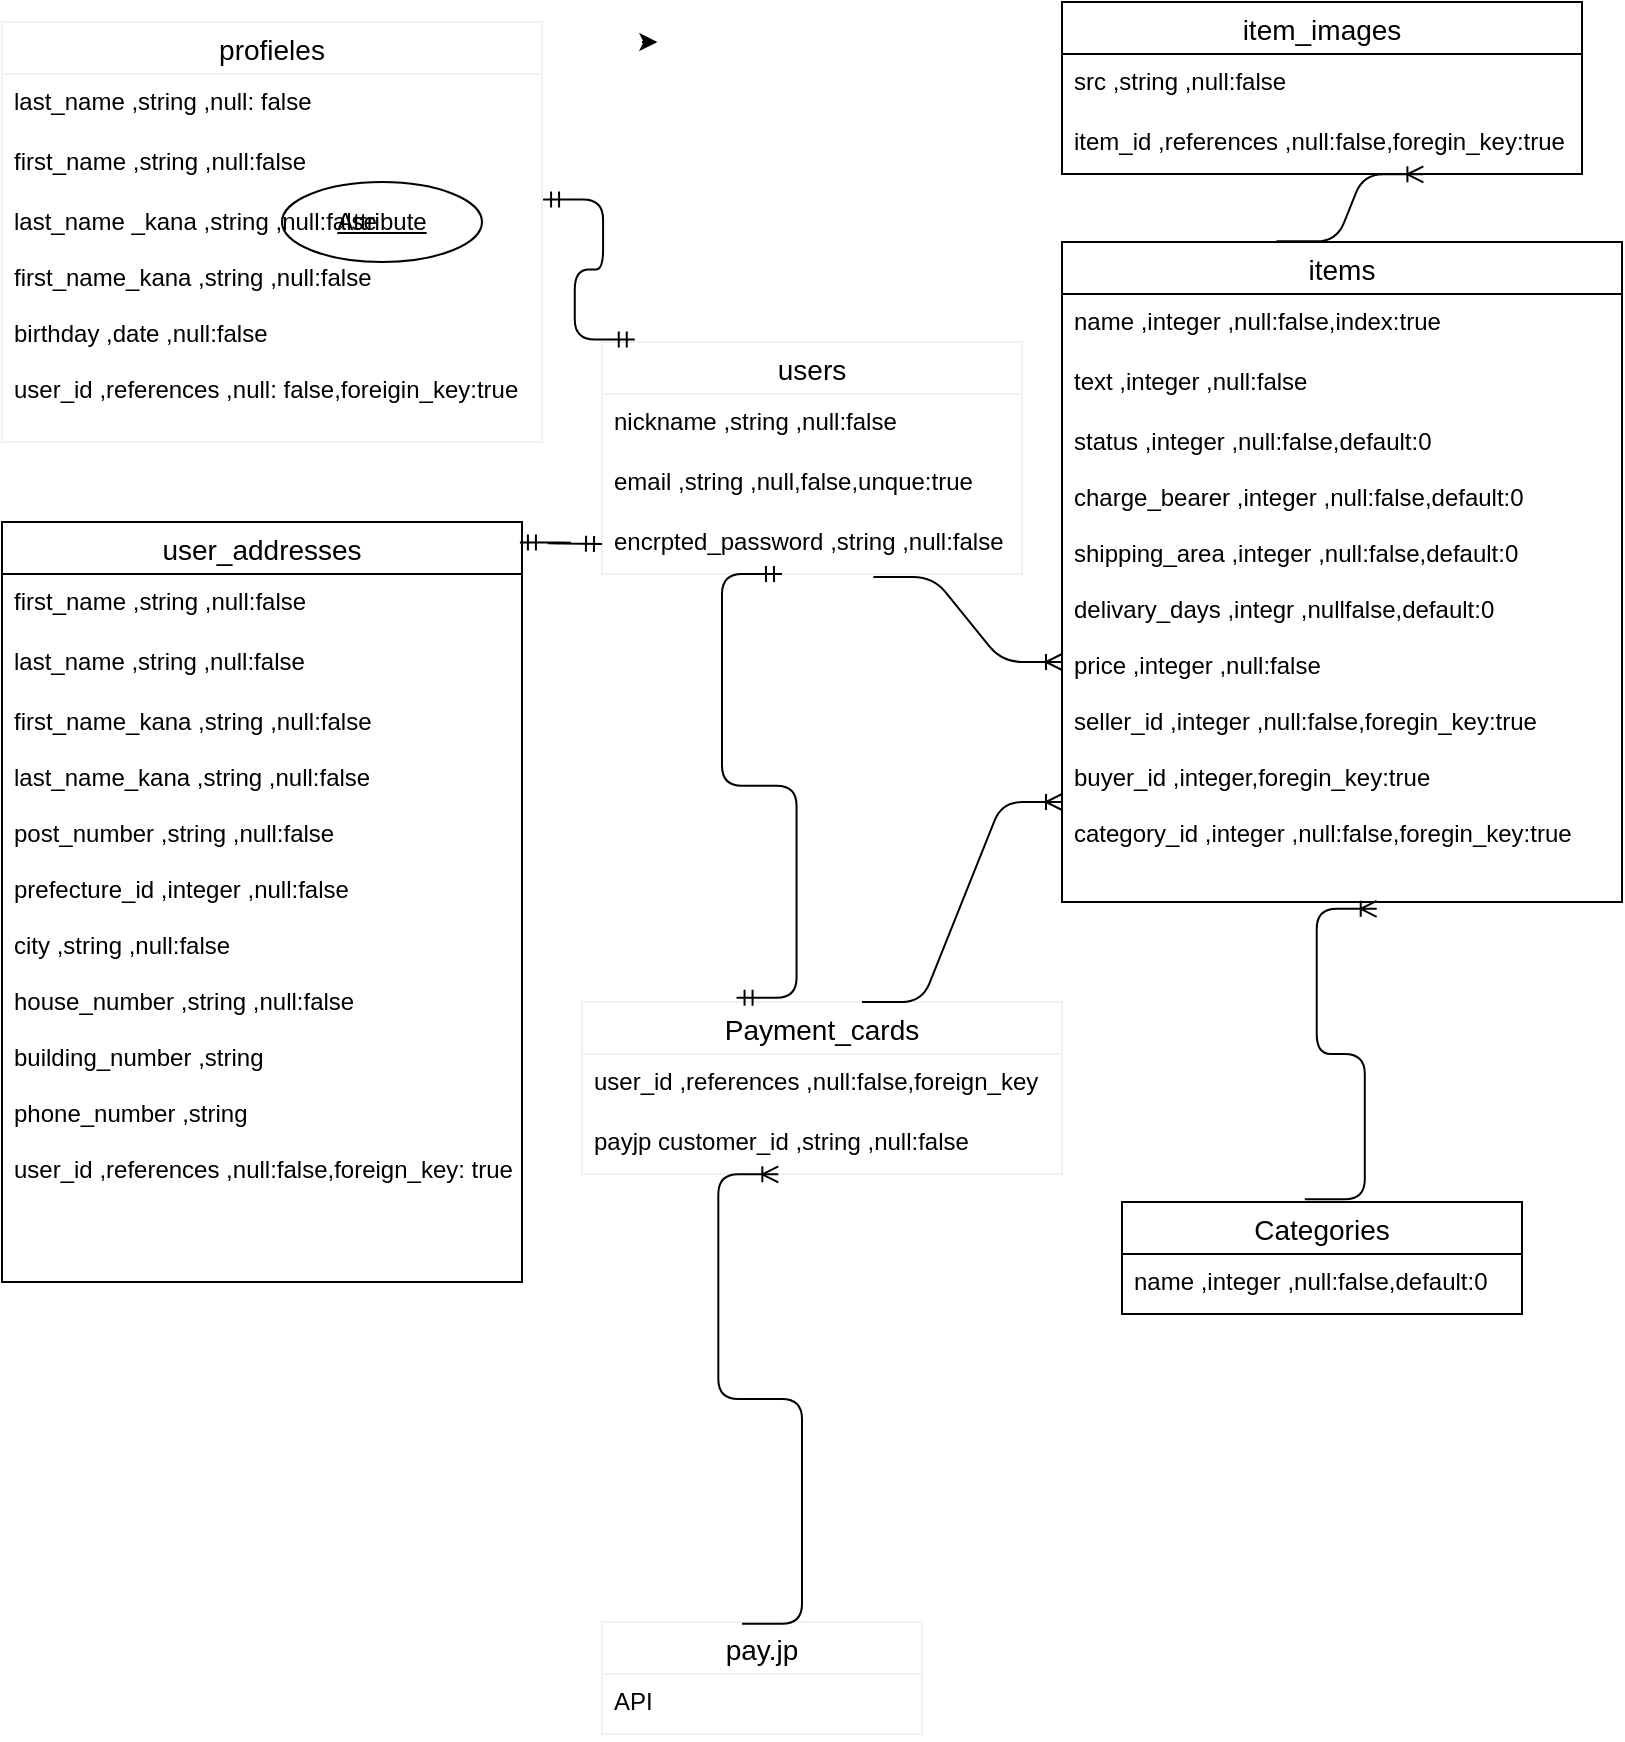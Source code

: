 <mxfile>
    <diagram id="Y5r9peVsJ0q9vcZss0R_" name="ページ1">
        <mxGraphModel dx="619" dy="1540" grid="1" gridSize="10" guides="1" tooltips="1" connect="1" arrows="1" fold="1" page="1" pageScale="1" pageWidth="827" pageHeight="1169" math="0" shadow="0">
            <root>
                <mxCell id="0"/>
                <mxCell id="1" parent="0"/>
                <mxCell id="AvC1nVBK0GeLXNqufEMX-20" style="edgeStyle=orthogonalEdgeStyle;rounded=0;orthogonalLoop=1;jettySize=auto;html=1;exitX=0;exitY=0;exitDx=0;exitDy=0;entryX=0.048;entryY=-0.01;entryDx=0;entryDy=0;entryPerimeter=0;" edge="1" parent="1">
                    <mxGeometry relative="1" as="geometry">
                        <mxPoint x="330" y="-1140" as="sourcePoint"/>
                        <mxPoint x="337.68" y="-1140.5" as="targetPoint"/>
                    </mxGeometry>
                </mxCell>
                <mxCell id="AvC1nVBK0GeLXNqufEMX-75" value="users" style="swimlane;fontStyle=0;childLayout=stackLayout;horizontal=1;startSize=26;horizontalStack=0;resizeParent=1;resizeParentMax=0;resizeLast=0;collapsible=1;marginBottom=0;align=center;fontSize=14;strokeColor=#f0f0f0;" vertex="1" parent="1">
                    <mxGeometry x="310" y="-990" width="210" height="116" as="geometry"/>
                </mxCell>
                <mxCell id="AvC1nVBK0GeLXNqufEMX-76" value="nickname ,string ,null:false" style="text;strokeColor=none;fillColor=none;spacingLeft=4;spacingRight=4;overflow=hidden;rotatable=0;points=[[0,0.5],[1,0.5]];portConstraint=eastwest;fontSize=12;" vertex="1" parent="AvC1nVBK0GeLXNqufEMX-75">
                    <mxGeometry y="26" width="210" height="30" as="geometry"/>
                </mxCell>
                <mxCell id="AvC1nVBK0GeLXNqufEMX-77" value="email ,string ,null,false,unque:true" style="text;strokeColor=none;fillColor=none;spacingLeft=4;spacingRight=4;overflow=hidden;rotatable=0;points=[[0,0.5],[1,0.5]];portConstraint=eastwest;fontSize=12;" vertex="1" parent="AvC1nVBK0GeLXNqufEMX-75">
                    <mxGeometry y="56" width="210" height="30" as="geometry"/>
                </mxCell>
                <mxCell id="AvC1nVBK0GeLXNqufEMX-78" value="encrpted_password ,string ,null:false" style="text;strokeColor=none;fillColor=none;spacingLeft=4;spacingRight=4;overflow=hidden;rotatable=0;points=[[0,0.5],[1,0.5]];portConstraint=eastwest;fontSize=12;" vertex="1" parent="AvC1nVBK0GeLXNqufEMX-75">
                    <mxGeometry y="86" width="210" height="30" as="geometry"/>
                </mxCell>
                <mxCell id="AvC1nVBK0GeLXNqufEMX-81" value="Payment_cards" style="swimlane;fontStyle=0;childLayout=stackLayout;horizontal=1;startSize=26;horizontalStack=0;resizeParent=1;resizeParentMax=0;resizeLast=0;collapsible=1;marginBottom=0;align=center;fontSize=14;strokeColor=#f0f0f0;" vertex="1" parent="1">
                    <mxGeometry x="300" y="-660" width="240" height="86" as="geometry"/>
                </mxCell>
                <mxCell id="AvC1nVBK0GeLXNqufEMX-82" value="user_id ,references ,null:false,foreign_key" style="text;strokeColor=none;fillColor=none;spacingLeft=4;spacingRight=4;overflow=hidden;rotatable=0;points=[[0,0.5],[1,0.5]];portConstraint=eastwest;fontSize=12;" vertex="1" parent="AvC1nVBK0GeLXNqufEMX-81">
                    <mxGeometry y="26" width="240" height="30" as="geometry"/>
                </mxCell>
                <mxCell id="AvC1nVBK0GeLXNqufEMX-83" value="payjp customer_id ,string ,null:false" style="text;strokeColor=none;fillColor=none;spacingLeft=4;spacingRight=4;overflow=hidden;rotatable=0;points=[[0,0.5],[1,0.5]];portConstraint=eastwest;fontSize=12;" vertex="1" parent="AvC1nVBK0GeLXNqufEMX-81">
                    <mxGeometry y="56" width="240" height="30" as="geometry"/>
                </mxCell>
                <mxCell id="AvC1nVBK0GeLXNqufEMX-85" value="pay.jp" style="swimlane;fontStyle=0;childLayout=stackLayout;horizontal=1;startSize=26;horizontalStack=0;resizeParent=1;resizeParentMax=0;resizeLast=0;collapsible=1;marginBottom=0;align=center;fontSize=14;strokeColor=#f0f0f0;" vertex="1" parent="1">
                    <mxGeometry x="310" y="-350" width="160" height="56" as="geometry"/>
                </mxCell>
                <mxCell id="AvC1nVBK0GeLXNqufEMX-86" value="API" style="text;strokeColor=none;fillColor=none;spacingLeft=4;spacingRight=4;overflow=hidden;rotatable=0;points=[[0,0.5],[1,0.5]];portConstraint=eastwest;fontSize=12;" vertex="1" parent="AvC1nVBK0GeLXNqufEMX-85">
                    <mxGeometry y="26" width="160" height="30" as="geometry"/>
                </mxCell>
                <mxCell id="AvC1nVBK0GeLXNqufEMX-89" value="profieles" style="swimlane;fontStyle=0;childLayout=stackLayout;horizontal=1;startSize=26;horizontalStack=0;resizeParent=1;resizeParentMax=0;resizeLast=0;collapsible=1;marginBottom=0;align=center;fontSize=14;strokeColor=#f0f0f0;" vertex="1" parent="1">
                    <mxGeometry x="10" y="-1150" width="270" height="210" as="geometry"/>
                </mxCell>
                <mxCell id="AvC1nVBK0GeLXNqufEMX-90" value="last_name ,string ,null: false" style="text;strokeColor=none;fillColor=none;spacingLeft=4;spacingRight=4;overflow=hidden;rotatable=0;points=[[0,0.5],[1,0.5]];portConstraint=eastwest;fontSize=12;" vertex="1" parent="AvC1nVBK0GeLXNqufEMX-89">
                    <mxGeometry y="26" width="270" height="30" as="geometry"/>
                </mxCell>
                <mxCell id="AvC1nVBK0GeLXNqufEMX-91" value="first_name ,string ,null:false" style="text;strokeColor=none;fillColor=none;spacingLeft=4;spacingRight=4;overflow=hidden;rotatable=0;points=[[0,0.5],[1,0.5]];portConstraint=eastwest;fontSize=12;" vertex="1" parent="AvC1nVBK0GeLXNqufEMX-89">
                    <mxGeometry y="56" width="270" height="30" as="geometry"/>
                </mxCell>
                <mxCell id="AvC1nVBK0GeLXNqufEMX-92" value="last_name _kana ,string ,null:false&#10;&#10;first_name_kana ,string ,null:false&#10;&#10;birthday ,date ,null:false&#10;&#10;user_id ,references ,null: false,foreigin_key:true " style="text;strokeColor=none;fillColor=none;spacingLeft=4;spacingRight=4;overflow=hidden;rotatable=0;points=[[0,0.5],[1,0.5]];portConstraint=eastwest;fontSize=12;" vertex="1" parent="AvC1nVBK0GeLXNqufEMX-89">
                    <mxGeometry y="86" width="270" height="124" as="geometry"/>
                </mxCell>
                <mxCell id="AvC1nVBK0GeLXNqufEMX-93" value="user_addresses" style="swimlane;fontStyle=0;childLayout=stackLayout;horizontal=1;startSize=26;horizontalStack=0;resizeParent=1;resizeParentMax=0;resizeLast=0;collapsible=1;marginBottom=0;align=center;fontSize=14;fillColor=none;gradientColor=none;" vertex="1" parent="1">
                    <mxGeometry x="10" y="-900" width="260" height="380" as="geometry"/>
                </mxCell>
                <mxCell id="AvC1nVBK0GeLXNqufEMX-94" value="first_name ,string ,null:false" style="text;strokeColor=none;fillColor=none;spacingLeft=4;spacingRight=4;overflow=hidden;rotatable=0;points=[[0,0.5],[1,0.5]];portConstraint=eastwest;fontSize=12;" vertex="1" parent="AvC1nVBK0GeLXNqufEMX-93">
                    <mxGeometry y="26" width="260" height="30" as="geometry"/>
                </mxCell>
                <mxCell id="AvC1nVBK0GeLXNqufEMX-95" value="last_name ,string ,null:false" style="text;strokeColor=none;fillColor=none;spacingLeft=4;spacingRight=4;overflow=hidden;rotatable=0;points=[[0,0.5],[1,0.5]];portConstraint=eastwest;fontSize=12;" vertex="1" parent="AvC1nVBK0GeLXNqufEMX-93">
                    <mxGeometry y="56" width="260" height="30" as="geometry"/>
                </mxCell>
                <mxCell id="AvC1nVBK0GeLXNqufEMX-96" value="first_name_kana ,string ,null:false&#10;&#10;last_name_kana ,string ,null:false&#10;&#10;post_number ,string ,null:false&#10;&#10;prefecture_id ,integer ,null:false&#10;&#10;city ,string ,null:false&#10;&#10;house_number ,string ,null:false&#10;&#10;building_number ,string&#10;&#10;phone_number ,string&#10;&#10;user_id ,references ,null:false,foreign_key: true&#10;&#10;&#10;&#10;&#10;&#10;&#10;" style="text;strokeColor=none;fillColor=none;spacingLeft=4;spacingRight=4;overflow=hidden;rotatable=0;points=[[0,0.5],[1,0.5]];portConstraint=eastwest;fontSize=12;" vertex="1" parent="AvC1nVBK0GeLXNqufEMX-93">
                    <mxGeometry y="86" width="260" height="294" as="geometry"/>
                </mxCell>
                <mxCell id="AvC1nVBK0GeLXNqufEMX-99" value="item_images" style="swimlane;fontStyle=0;childLayout=stackLayout;horizontal=1;startSize=26;horizontalStack=0;resizeParent=1;resizeParentMax=0;resizeLast=0;collapsible=1;marginBottom=0;align=center;fontSize=14;fillColor=none;gradientColor=none;" vertex="1" parent="1">
                    <mxGeometry x="540" y="-1160" width="260" height="86" as="geometry"/>
                </mxCell>
                <mxCell id="AvC1nVBK0GeLXNqufEMX-100" value="src ,string ,null:false" style="text;strokeColor=none;fillColor=none;spacingLeft=4;spacingRight=4;overflow=hidden;rotatable=0;points=[[0,0.5],[1,0.5]];portConstraint=eastwest;fontSize=12;" vertex="1" parent="AvC1nVBK0GeLXNqufEMX-99">
                    <mxGeometry y="26" width="260" height="30" as="geometry"/>
                </mxCell>
                <mxCell id="AvC1nVBK0GeLXNqufEMX-101" value="item_id ,references ,null:false,foregin_key:true" style="text;strokeColor=none;fillColor=none;spacingLeft=4;spacingRight=4;overflow=hidden;rotatable=0;points=[[0,0.5],[1,0.5]];portConstraint=eastwest;fontSize=12;" vertex="1" parent="AvC1nVBK0GeLXNqufEMX-99">
                    <mxGeometry y="56" width="260" height="30" as="geometry"/>
                </mxCell>
                <mxCell id="AvC1nVBK0GeLXNqufEMX-103" value="items" style="swimlane;fontStyle=0;childLayout=stackLayout;horizontal=1;startSize=26;horizontalStack=0;resizeParent=1;resizeParentMax=0;resizeLast=0;collapsible=1;marginBottom=0;align=center;fontSize=14;fillColor=none;gradientColor=none;" vertex="1" parent="1">
                    <mxGeometry x="540" y="-1040" width="280" height="330" as="geometry"/>
                </mxCell>
                <mxCell id="AvC1nVBK0GeLXNqufEMX-104" value="name ,integer ,null:false,index:true" style="text;strokeColor=none;fillColor=none;spacingLeft=4;spacingRight=4;overflow=hidden;rotatable=0;points=[[0,0.5],[1,0.5]];portConstraint=eastwest;fontSize=12;" vertex="1" parent="AvC1nVBK0GeLXNqufEMX-103">
                    <mxGeometry y="26" width="280" height="30" as="geometry"/>
                </mxCell>
                <mxCell id="AvC1nVBK0GeLXNqufEMX-105" value="text ,integer ,null:false" style="text;strokeColor=none;fillColor=none;spacingLeft=4;spacingRight=4;overflow=hidden;rotatable=0;points=[[0,0.5],[1,0.5]];portConstraint=eastwest;fontSize=12;" vertex="1" parent="AvC1nVBK0GeLXNqufEMX-103">
                    <mxGeometry y="56" width="280" height="30" as="geometry"/>
                </mxCell>
                <mxCell id="AvC1nVBK0GeLXNqufEMX-106" value="status ,integer ,null:false,default:0&#10;&#10;charge_bearer ,integer ,null:false,default:0&#10;&#10;shipping_area ,integer ,null:false,default:0&#10;&#10;delivary_days ,integr ,nullfalse,default:0&#10;&#10;price ,integer ,null:false&#10;&#10;seller_id ,integer ,null:false,foregin_key:true&#10;&#10;buyer_id ,integer,foregin_key:true&#10;&#10;category_id ,integer ,null:false,foregin_key:true&#10;&#10;" style="text;strokeColor=none;fillColor=none;spacingLeft=4;spacingRight=4;overflow=hidden;rotatable=0;points=[[0,0.5],[1,0.5]];portConstraint=eastwest;fontSize=12;" vertex="1" parent="AvC1nVBK0GeLXNqufEMX-103">
                    <mxGeometry y="86" width="280" height="244" as="geometry"/>
                </mxCell>
                <mxCell id="AvC1nVBK0GeLXNqufEMX-107" value="Categories" style="swimlane;fontStyle=0;childLayout=stackLayout;horizontal=1;startSize=26;horizontalStack=0;resizeParent=1;resizeParentMax=0;resizeLast=0;collapsible=1;marginBottom=0;align=center;fontSize=14;fillColor=none;gradientColor=none;" vertex="1" parent="1">
                    <mxGeometry x="570" y="-560" width="200" height="56" as="geometry"/>
                </mxCell>
                <mxCell id="AvC1nVBK0GeLXNqufEMX-108" value="name ,integer ,null:false,default:0" style="text;strokeColor=none;fillColor=none;spacingLeft=4;spacingRight=4;overflow=hidden;rotatable=0;points=[[0,0.5],[1,0.5]];portConstraint=eastwest;fontSize=12;" vertex="1" parent="AvC1nVBK0GeLXNqufEMX-107">
                    <mxGeometry y="26" width="200" height="30" as="geometry"/>
                </mxCell>
                <mxCell id="AvC1nVBK0GeLXNqufEMX-134" value="" style="edgeStyle=entityRelationEdgeStyle;fontSize=12;html=1;endArrow=ERoneToMany;exitX=0.383;exitY=-0.001;exitDx=0;exitDy=0;exitPerimeter=0;entryX=0.695;entryY=1.006;entryDx=0;entryDy=0;entryPerimeter=0;" edge="1" parent="1" source="AvC1nVBK0GeLXNqufEMX-103" target="AvC1nVBK0GeLXNqufEMX-101">
                    <mxGeometry width="100" height="100" relative="1" as="geometry">
                        <mxPoint x="570" y="-990" as="sourcePoint"/>
                        <mxPoint x="670" y="-1090" as="targetPoint"/>
                    </mxGeometry>
                </mxCell>
                <mxCell id="AvC1nVBK0GeLXNqufEMX-135" value="" style="edgeStyle=entityRelationEdgeStyle;fontSize=12;html=1;endArrow=ERoneToMany;exitX=0.457;exitY=-0.024;exitDx=0;exitDy=0;exitPerimeter=0;entryX=0.562;entryY=1.014;entryDx=0;entryDy=0;entryPerimeter=0;" edge="1" parent="1" source="AvC1nVBK0GeLXNqufEMX-107" target="AvC1nVBK0GeLXNqufEMX-106">
                    <mxGeometry width="100" height="100" relative="1" as="geometry">
                        <mxPoint x="610" y="-590" as="sourcePoint"/>
                        <mxPoint x="710" y="-690" as="targetPoint"/>
                    </mxGeometry>
                </mxCell>
                <mxCell id="AvC1nVBK0GeLXNqufEMX-136" value="" style="edgeStyle=entityRelationEdgeStyle;fontSize=12;html=1;endArrow=ERoneToMany;" edge="1" parent="1">
                    <mxGeometry width="100" height="100" relative="1" as="geometry">
                        <mxPoint x="440" y="-660" as="sourcePoint"/>
                        <mxPoint x="540" y="-760" as="targetPoint"/>
                    </mxGeometry>
                </mxCell>
                <mxCell id="AvC1nVBK0GeLXNqufEMX-138" value="" style="edgeStyle=entityRelationEdgeStyle;fontSize=12;html=1;endArrow=ERoneToMany;entryX=0.409;entryY=1.006;entryDx=0;entryDy=0;entryPerimeter=0;" edge="1" parent="1" target="AvC1nVBK0GeLXNqufEMX-83">
                    <mxGeometry width="100" height="100" relative="1" as="geometry">
                        <mxPoint x="380" y="-349.167" as="sourcePoint"/>
                        <mxPoint x="400" y="-620" as="targetPoint"/>
                    </mxGeometry>
                </mxCell>
                <mxCell id="AvC1nVBK0GeLXNqufEMX-140" value="" style="edgeStyle=entityRelationEdgeStyle;fontSize=12;html=1;endArrow=ERoneToMany;exitX=0.646;exitY=1.05;exitDx=0;exitDy=0;exitPerimeter=0;" edge="1" parent="1" source="AvC1nVBK0GeLXNqufEMX-78">
                    <mxGeometry width="100" height="100" relative="1" as="geometry">
                        <mxPoint x="430" y="-840" as="sourcePoint"/>
                        <mxPoint x="540" y="-830" as="targetPoint"/>
                    </mxGeometry>
                </mxCell>
                <mxCell id="AvC1nVBK0GeLXNqufEMX-141" value="" style="edgeStyle=entityRelationEdgeStyle;fontSize=12;html=1;endArrow=ERmandOne;startArrow=ERmandOne;entryX=1.002;entryY=0.022;entryDx=0;entryDy=0;entryPerimeter=0;exitX=0.078;exitY=-0.011;exitDx=0;exitDy=0;exitPerimeter=0;" edge="1" parent="1" source="AvC1nVBK0GeLXNqufEMX-75" target="AvC1nVBK0GeLXNqufEMX-92">
                    <mxGeometry width="100" height="100" relative="1" as="geometry">
                        <mxPoint x="130" y="-920" as="sourcePoint"/>
                        <mxPoint x="230" y="-1020" as="targetPoint"/>
                    </mxGeometry>
                </mxCell>
                <mxCell id="AvC1nVBK0GeLXNqufEMX-142" value="" style="edgeStyle=entityRelationEdgeStyle;fontSize=12;html=1;endArrow=ERmandOne;startArrow=ERmandOne;entryX=0;entryY=0.5;entryDx=0;entryDy=0;exitX=0.996;exitY=0.027;exitDx=0;exitDy=0;exitPerimeter=0;" edge="1" parent="1" source="AvC1nVBK0GeLXNqufEMX-93" target="AvC1nVBK0GeLXNqufEMX-78">
                    <mxGeometry width="100" height="100" relative="1" as="geometry">
                        <mxPoint x="280" y="-889" as="sourcePoint"/>
                        <mxPoint x="230" y="-1020" as="targetPoint"/>
                    </mxGeometry>
                </mxCell>
                <mxCell id="AvC1nVBK0GeLXNqufEMX-143" value="" style="edgeStyle=entityRelationEdgeStyle;fontSize=12;html=1;endArrow=ERmandOne;startArrow=ERmandOne;exitX=0.322;exitY=-0.025;exitDx=0;exitDy=0;exitPerimeter=0;" edge="1" parent="1" source="AvC1nVBK0GeLXNqufEMX-81">
                    <mxGeometry width="100" height="100" relative="1" as="geometry">
                        <mxPoint x="300" y="-774" as="sourcePoint"/>
                        <mxPoint x="400" y="-874" as="targetPoint"/>
                    </mxGeometry>
                </mxCell>
                <mxCell id="AvC1nVBK0GeLXNqufEMX-147" value="Attribute" style="ellipse;whiteSpace=wrap;html=1;align=center;fontStyle=4;fillColor=none;gradientColor=none;" vertex="1" parent="1">
                    <mxGeometry x="150" y="-1070" width="100" height="40" as="geometry"/>
                </mxCell>
            </root>
        </mxGraphModel>
    </diagram>
</mxfile>
